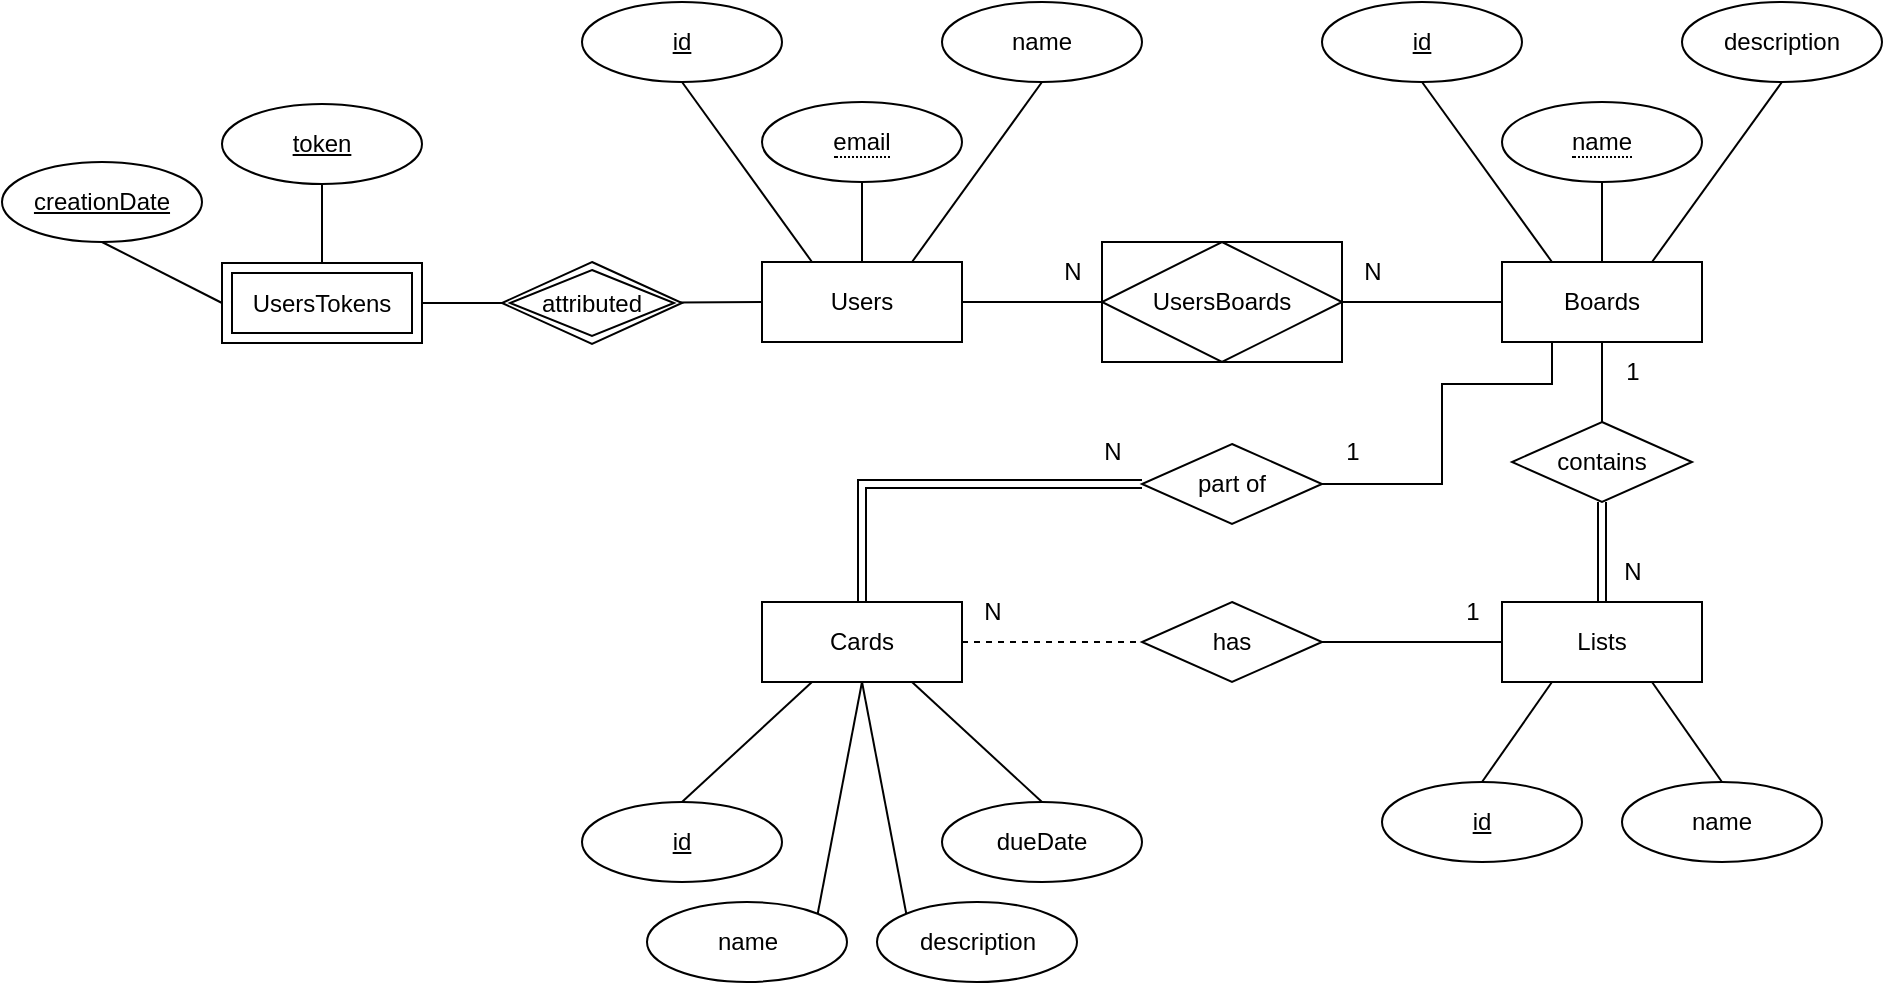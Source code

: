 <mxfile version="21.1.2">
  <diagram id="R2lEEEUBdFMjLlhIrx00" name="Page-1">
    <mxGraphModel dx="2284" dy="792" grid="1" gridSize="10" guides="1" tooltips="1" connect="1" arrows="1" fold="1" page="1" pageScale="1" pageWidth="850" pageHeight="1100" math="0" shadow="0" extFonts="Permanent Marker^https://fonts.googleapis.com/css?family=Permanent+Marker">
      <root>
        <mxCell id="0" />
        <mxCell id="1" parent="0" />
        <mxCell id="zTGf9byG4nYbZqa27zFd-36" style="edgeStyle=orthogonalEdgeStyle;rounded=0;orthogonalLoop=1;jettySize=auto;html=1;exitX=1;exitY=0.5;exitDx=0;exitDy=0;entryX=0;entryY=0.5;entryDx=0;entryDy=0;endArrow=none;endFill=0;" parent="1" source="zTGf9byG4nYbZqa27zFd-1" target="zTGf9byG4nYbZqa27zFd-7" edge="1">
          <mxGeometry relative="1" as="geometry" />
        </mxCell>
        <mxCell id="zTGf9byG4nYbZqa27zFd-1" value="Users" style="whiteSpace=wrap;html=1;align=center;" parent="1" vertex="1">
          <mxGeometry x="230" y="169" width="100" height="40" as="geometry" />
        </mxCell>
        <mxCell id="zTGf9byG4nYbZqa27zFd-37" style="edgeStyle=orthogonalEdgeStyle;rounded=0;orthogonalLoop=1;jettySize=auto;html=1;exitX=0;exitY=0.5;exitDx=0;exitDy=0;entryX=1;entryY=0.5;entryDx=0;entryDy=0;endArrow=none;endFill=0;" parent="1" source="zTGf9byG4nYbZqa27zFd-2" target="zTGf9byG4nYbZqa27zFd-7" edge="1">
          <mxGeometry relative="1" as="geometry" />
        </mxCell>
        <mxCell id="zTGf9byG4nYbZqa27zFd-38" style="edgeStyle=orthogonalEdgeStyle;rounded=0;orthogonalLoop=1;jettySize=auto;html=1;exitX=0.5;exitY=1;exitDx=0;exitDy=0;entryX=0.5;entryY=0;entryDx=0;entryDy=0;endArrow=none;endFill=0;shape=link;" parent="1" source="zTGf9byG4nYbZqa27zFd-39" target="zTGf9byG4nYbZqa27zFd-3" edge="1">
          <mxGeometry relative="1" as="geometry" />
        </mxCell>
        <mxCell id="zTGf9byG4nYbZqa27zFd-2" value="&lt;div&gt;Boards&lt;/div&gt;" style="whiteSpace=wrap;html=1;align=center;" parent="1" vertex="1">
          <mxGeometry x="600" y="169" width="100" height="40" as="geometry" />
        </mxCell>
        <mxCell id="zTGf9byG4nYbZqa27zFd-59" style="edgeStyle=orthogonalEdgeStyle;rounded=0;orthogonalLoop=1;jettySize=auto;html=1;exitX=0;exitY=0.5;exitDx=0;exitDy=0;entryX=1;entryY=0.5;entryDx=0;entryDy=0;endArrow=none;endFill=0;" parent="1" source="zTGf9byG4nYbZqa27zFd-3" target="zTGf9byG4nYbZqa27zFd-44" edge="1">
          <mxGeometry relative="1" as="geometry" />
        </mxCell>
        <mxCell id="zTGf9byG4nYbZqa27zFd-3" value="Lists" style="whiteSpace=wrap;html=1;align=center;" parent="1" vertex="1">
          <mxGeometry x="600" y="339" width="100" height="40" as="geometry" />
        </mxCell>
        <mxCell id="zTGf9byG4nYbZqa27zFd-58" style="edgeStyle=orthogonalEdgeStyle;rounded=0;orthogonalLoop=1;jettySize=auto;html=1;exitX=1;exitY=0.5;exitDx=0;exitDy=0;entryX=0;entryY=0.5;entryDx=0;entryDy=0;endArrow=none;endFill=0;dashed=1;" parent="1" source="zTGf9byG4nYbZqa27zFd-4" target="zTGf9byG4nYbZqa27zFd-44" edge="1">
          <mxGeometry relative="1" as="geometry" />
        </mxCell>
        <mxCell id="zTGf9byG4nYbZqa27zFd-61" style="rounded=0;orthogonalLoop=1;jettySize=auto;html=1;exitX=0.5;exitY=0;exitDx=0;exitDy=0;entryX=0;entryY=0.5;entryDx=0;entryDy=0;endArrow=none;endFill=0;shape=link;edgeStyle=orthogonalEdgeStyle;" parent="1" source="zTGf9byG4nYbZqa27zFd-4" target="zTGf9byG4nYbZqa27zFd-60" edge="1">
          <mxGeometry relative="1" as="geometry" />
        </mxCell>
        <mxCell id="zTGf9byG4nYbZqa27zFd-4" value="Cards" style="whiteSpace=wrap;html=1;align=center;" parent="1" vertex="1">
          <mxGeometry x="230" y="339" width="100" height="40" as="geometry" />
        </mxCell>
        <mxCell id="zTGf9byG4nYbZqa27zFd-7" value="UsersBoards" style="shape=associativeEntity;whiteSpace=wrap;html=1;align=center;" parent="1" vertex="1">
          <mxGeometry x="400" y="159" width="120" height="60" as="geometry" />
        </mxCell>
        <mxCell id="zTGf9byG4nYbZqa27zFd-18" style="rounded=0;orthogonalLoop=1;jettySize=auto;html=1;exitX=0.5;exitY=1;exitDx=0;exitDy=0;entryX=0.25;entryY=0;entryDx=0;entryDy=0;endArrow=none;endFill=0;" parent="1" source="zTGf9byG4nYbZqa27zFd-9" target="zTGf9byG4nYbZqa27zFd-1" edge="1">
          <mxGeometry relative="1" as="geometry" />
        </mxCell>
        <mxCell id="zTGf9byG4nYbZqa27zFd-9" value="id" style="ellipse;whiteSpace=wrap;html=1;align=center;fontStyle=4;" parent="1" vertex="1">
          <mxGeometry x="140" y="39" width="100" height="40" as="geometry" />
        </mxCell>
        <mxCell id="zTGf9byG4nYbZqa27zFd-13" style="edgeStyle=orthogonalEdgeStyle;rounded=0;orthogonalLoop=1;jettySize=auto;html=1;exitX=0.5;exitY=1;exitDx=0;exitDy=0;entryX=0.5;entryY=0;entryDx=0;entryDy=0;endArrow=none;endFill=0;" parent="1" source="zTGf9byG4nYbZqa27zFd-10" target="zTGf9byG4nYbZqa27zFd-1" edge="1">
          <mxGeometry relative="1" as="geometry" />
        </mxCell>
        <mxCell id="zTGf9byG4nYbZqa27zFd-10" value="&lt;span style=&quot;border-bottom: 1px dotted&quot;&gt;email&lt;/span&gt;" style="ellipse;whiteSpace=wrap;html=1;align=center;" parent="1" vertex="1">
          <mxGeometry x="230" y="89" width="100" height="40" as="geometry" />
        </mxCell>
        <mxCell id="zTGf9byG4nYbZqa27zFd-19" style="rounded=0;orthogonalLoop=1;jettySize=auto;html=1;exitX=0.5;exitY=1;exitDx=0;exitDy=0;entryX=0.75;entryY=0;entryDx=0;entryDy=0;endArrow=none;endFill=0;" parent="1" source="zTGf9byG4nYbZqa27zFd-11" target="zTGf9byG4nYbZqa27zFd-1" edge="1">
          <mxGeometry relative="1" as="geometry" />
        </mxCell>
        <mxCell id="zTGf9byG4nYbZqa27zFd-11" value="name" style="ellipse;whiteSpace=wrap;html=1;align=center;" parent="1" vertex="1">
          <mxGeometry x="320" y="39" width="100" height="40" as="geometry" />
        </mxCell>
        <mxCell id="zTGf9byG4nYbZqa27zFd-20" style="rounded=0;orthogonalLoop=1;jettySize=auto;html=1;exitX=0.5;exitY=1;exitDx=0;exitDy=0;entryX=0.25;entryY=0;entryDx=0;entryDy=0;endArrow=none;endFill=0;" parent="1" source="zTGf9byG4nYbZqa27zFd-15" target="zTGf9byG4nYbZqa27zFd-2" edge="1">
          <mxGeometry relative="1" as="geometry" />
        </mxCell>
        <mxCell id="zTGf9byG4nYbZqa27zFd-15" value="id" style="ellipse;whiteSpace=wrap;html=1;align=center;fontStyle=4;" parent="1" vertex="1">
          <mxGeometry x="510" y="39" width="100" height="40" as="geometry" />
        </mxCell>
        <mxCell id="zTGf9byG4nYbZqa27zFd-21" style="edgeStyle=orthogonalEdgeStyle;rounded=0;orthogonalLoop=1;jettySize=auto;html=1;exitX=0.5;exitY=1;exitDx=0;exitDy=0;entryX=0.5;entryY=0;entryDx=0;entryDy=0;endArrow=none;endFill=0;" parent="1" source="zTGf9byG4nYbZqa27zFd-16" target="zTGf9byG4nYbZqa27zFd-2" edge="1">
          <mxGeometry relative="1" as="geometry" />
        </mxCell>
        <mxCell id="zTGf9byG4nYbZqa27zFd-16" value="&lt;span style=&quot;border-bottom: 1px dotted&quot;&gt;name&lt;/span&gt;" style="ellipse;whiteSpace=wrap;html=1;align=center;" parent="1" vertex="1">
          <mxGeometry x="600" y="89" width="100" height="40" as="geometry" />
        </mxCell>
        <mxCell id="zTGf9byG4nYbZqa27zFd-22" style="rounded=0;orthogonalLoop=1;jettySize=auto;html=1;exitX=0.5;exitY=1;exitDx=0;exitDy=0;entryX=0.75;entryY=0;entryDx=0;entryDy=0;endArrow=none;endFill=0;" parent="1" source="zTGf9byG4nYbZqa27zFd-17" target="zTGf9byG4nYbZqa27zFd-2" edge="1">
          <mxGeometry relative="1" as="geometry" />
        </mxCell>
        <mxCell id="zTGf9byG4nYbZqa27zFd-17" value="description" style="ellipse;whiteSpace=wrap;html=1;align=center;" parent="1" vertex="1">
          <mxGeometry x="690" y="39" width="100" height="40" as="geometry" />
        </mxCell>
        <mxCell id="zTGf9byG4nYbZqa27zFd-52" style="edgeStyle=orthogonalEdgeStyle;rounded=0;orthogonalLoop=1;jettySize=auto;html=1;exitX=1;exitY=0.5;exitDx=0;exitDy=0;entryX=0;entryY=0.5;entryDx=0;entryDy=0;endArrow=none;endFill=0;" parent="1" source="zTGf9byG4nYbZqa27zFd-23" target="zTGf9byG4nYbZqa27zFd-1" edge="1">
          <mxGeometry relative="1" as="geometry" />
        </mxCell>
        <mxCell id="zTGf9byG4nYbZqa27zFd-23" value="UsersTokens" style="shape=ext;margin=3;double=1;whiteSpace=wrap;html=1;align=center;" parent="1" vertex="1">
          <mxGeometry x="-40" y="169.5" width="100" height="40" as="geometry" />
        </mxCell>
        <mxCell id="zTGf9byG4nYbZqa27zFd-28" style="rounded=0;orthogonalLoop=1;jettySize=auto;html=1;exitX=0.5;exitY=0;exitDx=0;exitDy=0;entryX=0.25;entryY=1;entryDx=0;entryDy=0;endArrow=none;endFill=0;" parent="1" source="zTGf9byG4nYbZqa27zFd-24" target="zTGf9byG4nYbZqa27zFd-4" edge="1">
          <mxGeometry relative="1" as="geometry" />
        </mxCell>
        <mxCell id="zTGf9byG4nYbZqa27zFd-24" value="id" style="ellipse;whiteSpace=wrap;html=1;align=center;fontStyle=4;" parent="1" vertex="1">
          <mxGeometry x="140" y="439" width="100" height="40" as="geometry" />
        </mxCell>
        <mxCell id="zTGf9byG4nYbZqa27zFd-30" style="rounded=0;orthogonalLoop=1;jettySize=auto;html=1;exitX=1;exitY=0;exitDx=0;exitDy=0;entryX=0.5;entryY=1;entryDx=0;entryDy=0;endArrow=none;endFill=0;" parent="1" source="zTGf9byG4nYbZqa27zFd-25" target="zTGf9byG4nYbZqa27zFd-4" edge="1">
          <mxGeometry relative="1" as="geometry" />
        </mxCell>
        <mxCell id="zTGf9byG4nYbZqa27zFd-25" value="name" style="ellipse;whiteSpace=wrap;html=1;align=center;" parent="1" vertex="1">
          <mxGeometry x="172.5" y="489" width="100" height="40" as="geometry" />
        </mxCell>
        <mxCell id="zTGf9byG4nYbZqa27zFd-31" style="rounded=0;orthogonalLoop=1;jettySize=auto;html=1;exitX=0;exitY=0;exitDx=0;exitDy=0;entryX=0.5;entryY=1;entryDx=0;entryDy=0;endArrow=none;endFill=0;" parent="1" source="zTGf9byG4nYbZqa27zFd-26" target="zTGf9byG4nYbZqa27zFd-4" edge="1">
          <mxGeometry relative="1" as="geometry" />
        </mxCell>
        <mxCell id="zTGf9byG4nYbZqa27zFd-26" value="description" style="ellipse;whiteSpace=wrap;html=1;align=center;" parent="1" vertex="1">
          <mxGeometry x="287.5" y="489" width="100" height="40" as="geometry" />
        </mxCell>
        <mxCell id="zTGf9byG4nYbZqa27zFd-29" style="rounded=0;orthogonalLoop=1;jettySize=auto;html=1;exitX=0.5;exitY=0;exitDx=0;exitDy=0;entryX=0.75;entryY=1;entryDx=0;entryDy=0;endArrow=none;endFill=0;" parent="1" source="zTGf9byG4nYbZqa27zFd-27" target="zTGf9byG4nYbZqa27zFd-4" edge="1">
          <mxGeometry relative="1" as="geometry" />
        </mxCell>
        <mxCell id="zTGf9byG4nYbZqa27zFd-27" value="dueDate" style="ellipse;whiteSpace=wrap;html=1;align=center;" parent="1" vertex="1">
          <mxGeometry x="320" y="439" width="100" height="40" as="geometry" />
        </mxCell>
        <mxCell id="zTGf9byG4nYbZqa27zFd-34" style="rounded=0;orthogonalLoop=1;jettySize=auto;html=1;exitX=0.5;exitY=0;exitDx=0;exitDy=0;entryX=0.25;entryY=1;entryDx=0;entryDy=0;endArrow=none;endFill=0;" parent="1" source="zTGf9byG4nYbZqa27zFd-32" target="zTGf9byG4nYbZqa27zFd-3" edge="1">
          <mxGeometry relative="1" as="geometry" />
        </mxCell>
        <mxCell id="zTGf9byG4nYbZqa27zFd-32" value="id" style="ellipse;whiteSpace=wrap;html=1;align=center;fontStyle=4;" parent="1" vertex="1">
          <mxGeometry x="540" y="429" width="100" height="40" as="geometry" />
        </mxCell>
        <mxCell id="zTGf9byG4nYbZqa27zFd-35" style="rounded=0;orthogonalLoop=1;jettySize=auto;html=1;exitX=0.5;exitY=0;exitDx=0;exitDy=0;entryX=0.75;entryY=1;entryDx=0;entryDy=0;endArrow=none;endFill=0;" parent="1" source="zTGf9byG4nYbZqa27zFd-33" target="zTGf9byG4nYbZqa27zFd-3" edge="1">
          <mxGeometry relative="1" as="geometry" />
        </mxCell>
        <mxCell id="zTGf9byG4nYbZqa27zFd-33" value="name" style="ellipse;whiteSpace=wrap;html=1;align=center;" parent="1" vertex="1">
          <mxGeometry x="660" y="429" width="100" height="40" as="geometry" />
        </mxCell>
        <mxCell id="zTGf9byG4nYbZqa27zFd-40" value="" style="edgeStyle=orthogonalEdgeStyle;rounded=0;orthogonalLoop=1;jettySize=auto;html=1;exitX=0.5;exitY=1;exitDx=0;exitDy=0;endArrow=none;endFill=0;" parent="1" source="zTGf9byG4nYbZqa27zFd-2" edge="1">
          <mxGeometry relative="1" as="geometry">
            <mxPoint x="650" y="209" as="sourcePoint" />
            <mxPoint x="650" y="249" as="targetPoint" />
          </mxGeometry>
        </mxCell>
        <mxCell id="zTGf9byG4nYbZqa27zFd-39" value="contains" style="shape=rhombus;perimeter=rhombusPerimeter;whiteSpace=wrap;html=1;align=center;" parent="1" vertex="1">
          <mxGeometry x="605" y="249" width="90" height="40" as="geometry" />
        </mxCell>
        <mxCell id="zTGf9byG4nYbZqa27zFd-41" value="1" style="text;html=1;align=center;verticalAlign=middle;resizable=0;points=[];autosize=1;strokeColor=none;fillColor=none;" parent="1" vertex="1">
          <mxGeometry x="650" y="209" width="30" height="30" as="geometry" />
        </mxCell>
        <mxCell id="zTGf9byG4nYbZqa27zFd-42" value="N" style="text;html=1;align=center;verticalAlign=middle;resizable=0;points=[];autosize=1;strokeColor=none;fillColor=none;" parent="1" vertex="1">
          <mxGeometry x="650" y="309" width="30" height="30" as="geometry" />
        </mxCell>
        <mxCell id="zTGf9byG4nYbZqa27zFd-44" value="has" style="shape=rhombus;perimeter=rhombusPerimeter;whiteSpace=wrap;html=1;align=center;" parent="1" vertex="1">
          <mxGeometry x="420" y="339" width="90" height="40" as="geometry" />
        </mxCell>
        <mxCell id="zTGf9byG4nYbZqa27zFd-46" value="N" style="text;html=1;align=center;verticalAlign=middle;resizable=0;points=[];autosize=1;strokeColor=none;fillColor=none;" parent="1" vertex="1">
          <mxGeometry x="330" y="329" width="30" height="30" as="geometry" />
        </mxCell>
        <mxCell id="zTGf9byG4nYbZqa27zFd-47" value="1" style="text;html=1;align=center;verticalAlign=middle;resizable=0;points=[];autosize=1;strokeColor=none;fillColor=none;" parent="1" vertex="1">
          <mxGeometry x="570" y="329" width="30" height="30" as="geometry" />
        </mxCell>
        <mxCell id="zTGf9byG4nYbZqa27zFd-48" value="N" style="text;html=1;align=center;verticalAlign=middle;resizable=0;points=[];autosize=1;strokeColor=none;fillColor=none;" parent="1" vertex="1">
          <mxGeometry x="370" y="159" width="30" height="30" as="geometry" />
        </mxCell>
        <mxCell id="zTGf9byG4nYbZqa27zFd-49" value="N" style="text;html=1;align=center;verticalAlign=middle;resizable=0;points=[];autosize=1;strokeColor=none;fillColor=none;" parent="1" vertex="1">
          <mxGeometry x="520" y="159" width="30" height="30" as="geometry" />
        </mxCell>
        <mxCell id="zTGf9byG4nYbZqa27zFd-50" value="attributed" style="shape=rhombus;double=1;perimeter=rhombusPerimeter;whiteSpace=wrap;html=1;align=center;" parent="1" vertex="1">
          <mxGeometry x="100" y="169" width="90" height="41" as="geometry" />
        </mxCell>
        <mxCell id="zTGf9byG4nYbZqa27zFd-55" style="rounded=0;orthogonalLoop=1;jettySize=auto;html=1;exitX=0.5;exitY=1;exitDx=0;exitDy=0;entryX=0.5;entryY=0;entryDx=0;entryDy=0;endArrow=none;endFill=0;" parent="1" source="zTGf9byG4nYbZqa27zFd-53" target="zTGf9byG4nYbZqa27zFd-23" edge="1">
          <mxGeometry relative="1" as="geometry" />
        </mxCell>
        <mxCell id="zTGf9byG4nYbZqa27zFd-53" value="token" style="ellipse;whiteSpace=wrap;html=1;align=center;fontStyle=4;" parent="1" vertex="1">
          <mxGeometry x="-40" y="90" width="100" height="40" as="geometry" />
        </mxCell>
        <mxCell id="zTGf9byG4nYbZqa27zFd-57" style="rounded=0;orthogonalLoop=1;jettySize=auto;html=1;exitX=0.5;exitY=1;exitDx=0;exitDy=0;entryX=0;entryY=0.5;entryDx=0;entryDy=0;endArrow=none;endFill=0;" parent="1" source="zTGf9byG4nYbZqa27zFd-54" target="zTGf9byG4nYbZqa27zFd-23" edge="1">
          <mxGeometry relative="1" as="geometry" />
        </mxCell>
        <mxCell id="zTGf9byG4nYbZqa27zFd-54" value="creationDate" style="ellipse;whiteSpace=wrap;html=1;align=center;fontStyle=4;" parent="1" vertex="1">
          <mxGeometry x="-150" y="119" width="100" height="40" as="geometry" />
        </mxCell>
        <mxCell id="zTGf9byG4nYbZqa27zFd-62" style="rounded=0;orthogonalLoop=1;jettySize=auto;html=1;exitX=1;exitY=0.5;exitDx=0;exitDy=0;entryX=0.25;entryY=1;entryDx=0;entryDy=0;endArrow=none;endFill=0;edgeStyle=orthogonalEdgeStyle;" parent="1" source="zTGf9byG4nYbZqa27zFd-60" target="zTGf9byG4nYbZqa27zFd-2" edge="1">
          <mxGeometry relative="1" as="geometry">
            <Array as="points">
              <mxPoint x="570" y="280" />
              <mxPoint x="570" y="230" />
              <mxPoint x="625" y="230" />
            </Array>
          </mxGeometry>
        </mxCell>
        <mxCell id="zTGf9byG4nYbZqa27zFd-60" value="part of" style="shape=rhombus;perimeter=rhombusPerimeter;whiteSpace=wrap;html=1;align=center;" parent="1" vertex="1">
          <mxGeometry x="420" y="260" width="90" height="40" as="geometry" />
        </mxCell>
        <mxCell id="zTGf9byG4nYbZqa27zFd-63" value="1" style="text;html=1;align=center;verticalAlign=middle;resizable=0;points=[];autosize=1;strokeColor=none;fillColor=none;" parent="1" vertex="1">
          <mxGeometry x="510" y="249" width="30" height="30" as="geometry" />
        </mxCell>
        <mxCell id="zTGf9byG4nYbZqa27zFd-64" value="N" style="text;html=1;align=center;verticalAlign=middle;resizable=0;points=[];autosize=1;strokeColor=none;fillColor=none;" parent="1" vertex="1">
          <mxGeometry x="390" y="249" width="30" height="30" as="geometry" />
        </mxCell>
      </root>
    </mxGraphModel>
  </diagram>
</mxfile>
